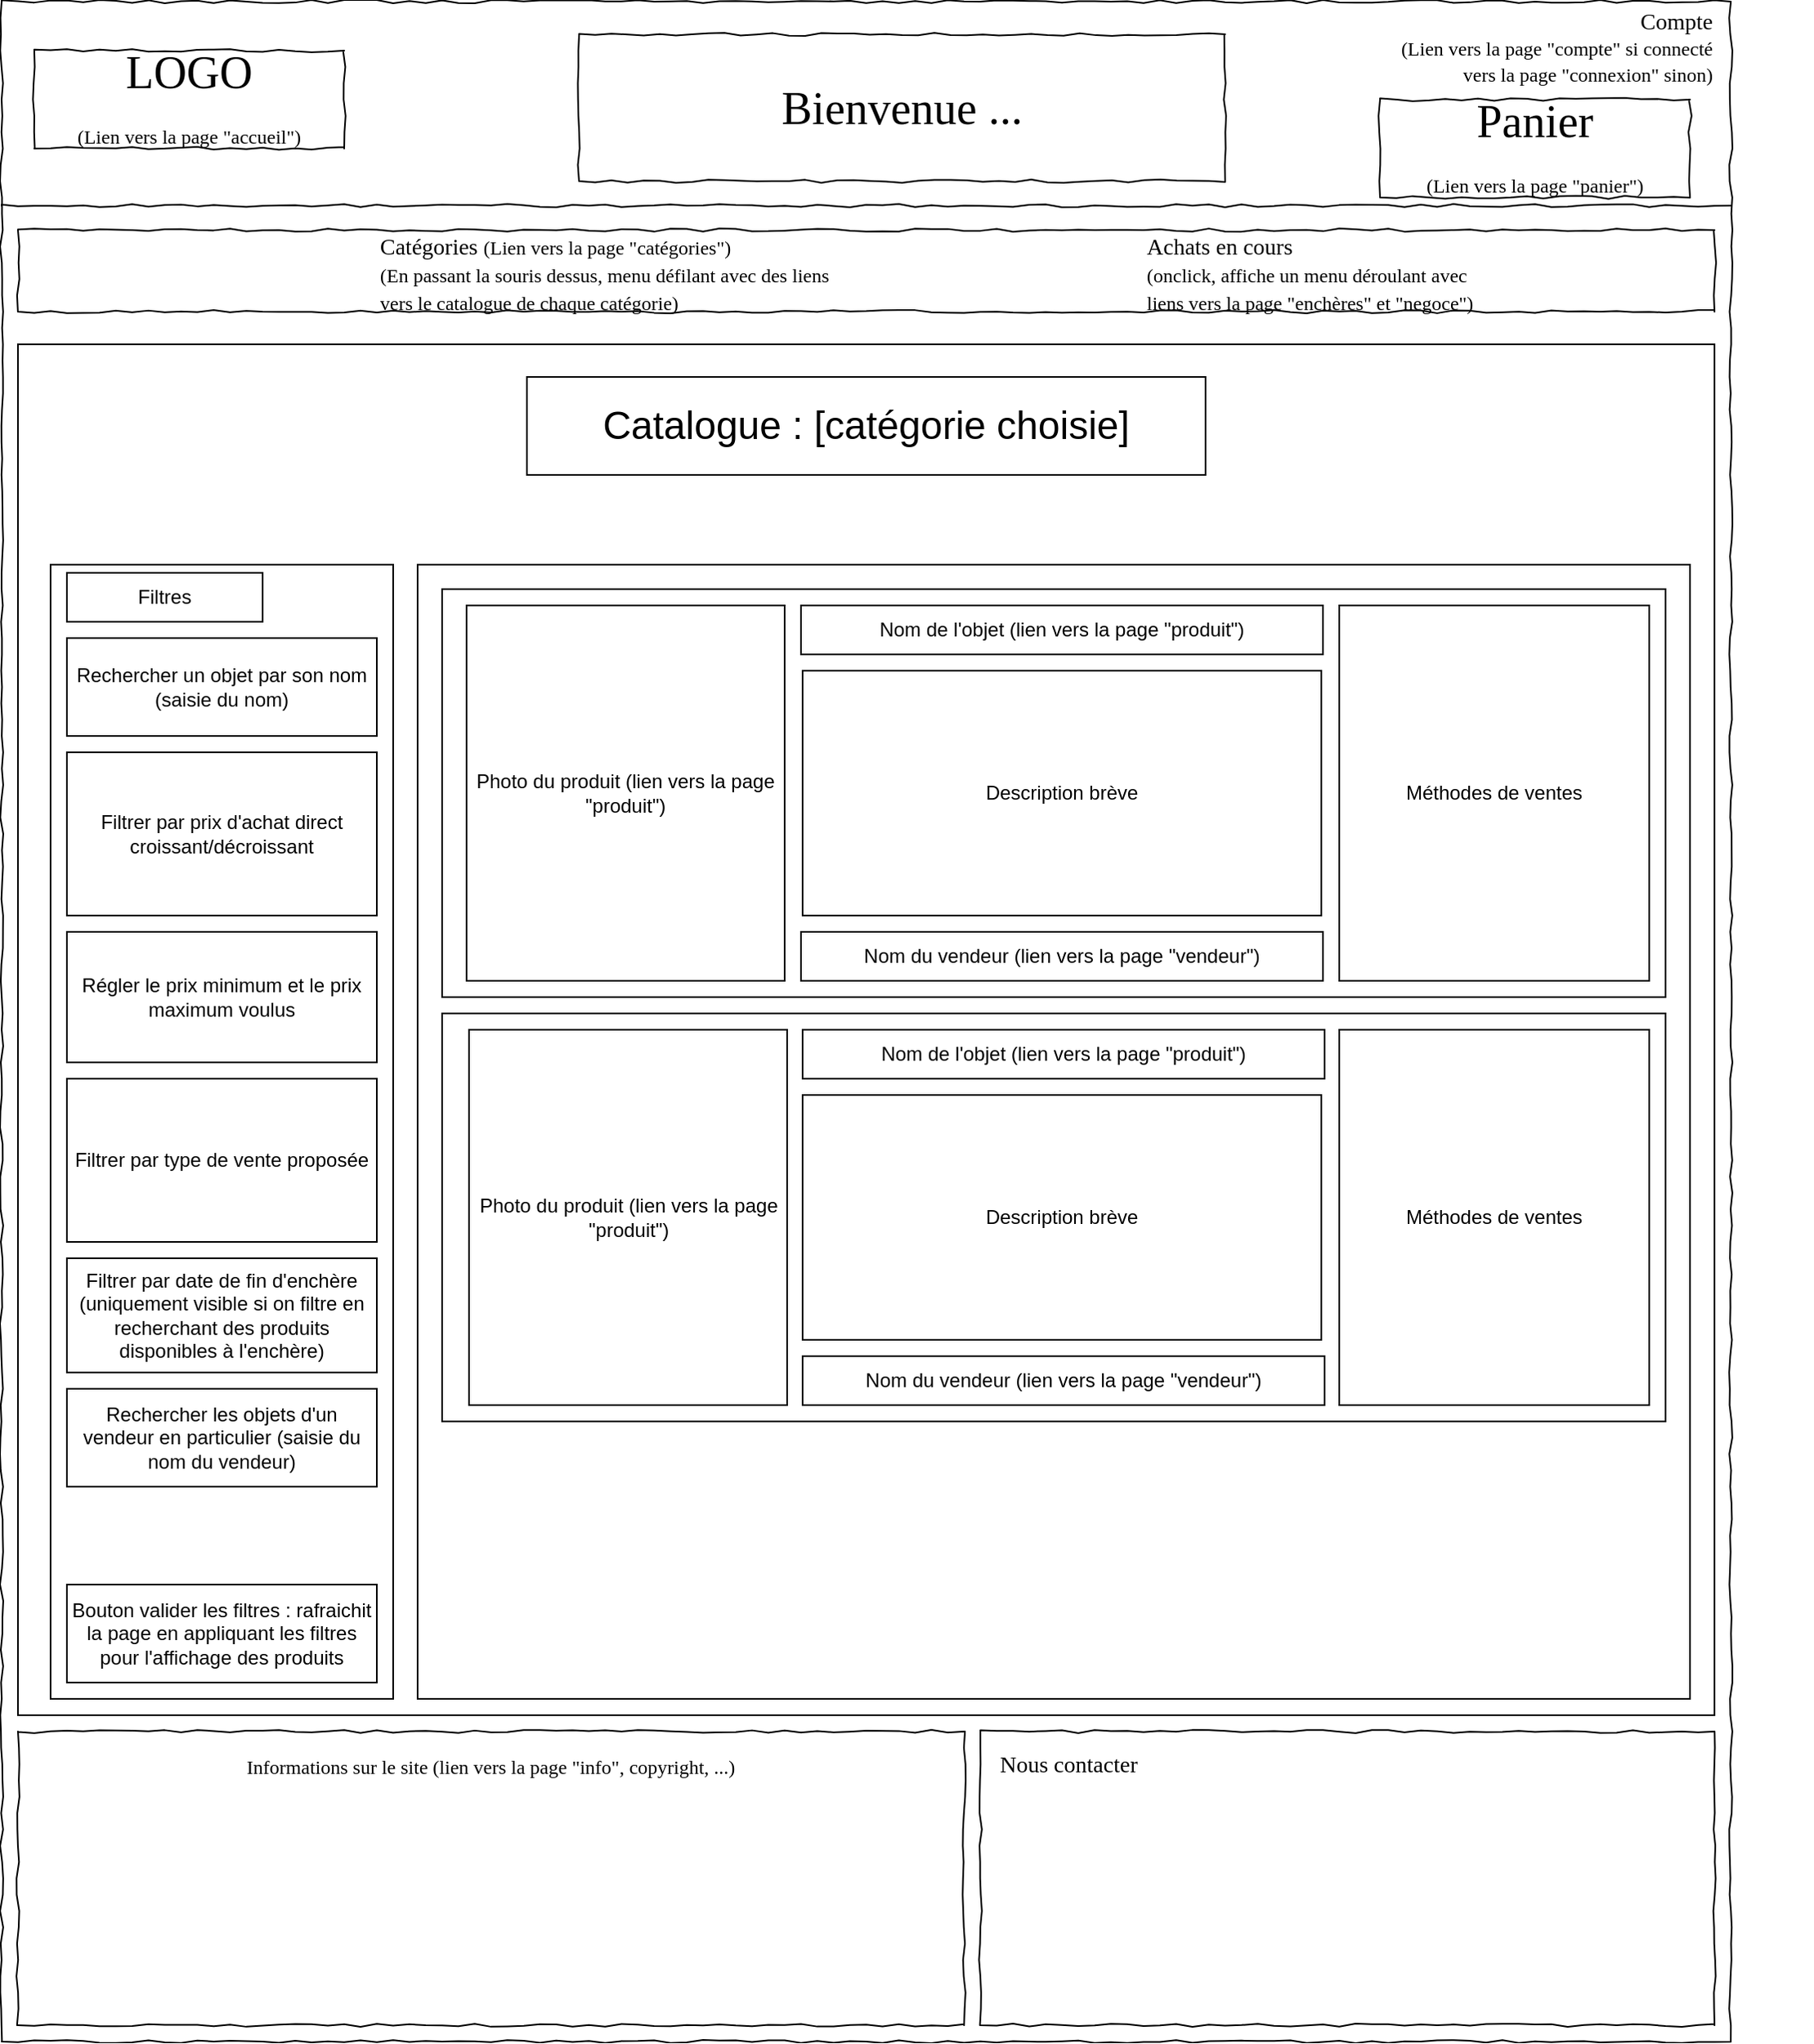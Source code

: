<mxfile version="12.9.12" type="device"><diagram name="Page-1" id="03018318-947c-dd8e-b7a3-06fadd420f32"><mxGraphModel dx="2370" dy="1277" grid="1" gridSize="10" guides="1" tooltips="1" connect="1" arrows="1" fold="1" page="1" pageScale="1" pageWidth="1150" pageHeight="1300" background="#ffffff" math="0" shadow="0"><root><mxCell id="0"/><mxCell id="1" parent="0"/><mxCell id="677b7b8949515195-1" value="" style="whiteSpace=wrap;html=1;rounded=0;shadow=0;labelBackgroundColor=none;strokeColor=#000000;strokeWidth=1;fillColor=none;fontFamily=Verdana;fontSize=12;fontColor=#000000;align=left;comic=1;labelPosition=right;verticalLabelPosition=middle;verticalAlign=middle;" parent="1" vertex="1"><mxGeometry x="20" y="20" width="1060" height="1250" as="geometry"/></mxCell><mxCell id="677b7b8949515195-2" value="LOGO&lt;br style=&quot;font-size: 12px&quot;&gt;&lt;span style=&quot;font-size: 12px&quot;&gt;(Lien vers la page &quot;accueil&quot;)&lt;/span&gt;" style="whiteSpace=wrap;html=1;rounded=0;shadow=0;labelBackgroundColor=none;strokeWidth=1;fontFamily=Verdana;fontSize=28;align=center;comic=1;" parent="1" vertex="1"><mxGeometry x="40" y="50" width="190" height="60" as="geometry"/></mxCell><mxCell id="677b7b8949515195-7" value="&lt;span style=&quot;text-align: right&quot;&gt;Compte&lt;/span&gt;&lt;br style=&quot;text-align: right ; font-size: 12px&quot;&gt;&lt;span style=&quot;font-size: 12px&quot;&gt;(Lien vers la page &quot;compte&quot; si connecté&lt;br&gt;&lt;div&gt;&lt;span&gt;vers la page &quot;connexion&quot; sinon)&lt;/span&gt;&lt;/div&gt;&lt;/span&gt;" style="text;html=1;points=[];align=right;verticalAlign=middle;spacingTop=-4;fontSize=14;fontFamily=Verdana;labelPosition=left;verticalLabelPosition=middle;" parent="1" vertex="1"><mxGeometry x="1070" y="40" width="60" height="20" as="geometry"/></mxCell><mxCell id="677b7b8949515195-9" value="" style="line;strokeWidth=1;html=1;rounded=0;shadow=0;labelBackgroundColor=none;fillColor=none;fontFamily=Verdana;fontSize=14;fontColor=#000000;align=center;comic=1;" parent="1" vertex="1"><mxGeometry x="20" y="140" width="1060" height="10" as="geometry"/></mxCell><mxCell id="677b7b8949515195-10" value="" style="whiteSpace=wrap;html=1;rounded=0;shadow=0;labelBackgroundColor=none;strokeWidth=1;fillColor=none;fontFamily=Verdana;fontSize=12;align=center;comic=1;" parent="1" vertex="1"><mxGeometry x="30" y="160" width="1040" height="50" as="geometry"/></mxCell><mxCell id="677b7b8949515195-11" value="Catégories&amp;nbsp;&lt;span style=&quot;font-size: 12px&quot;&gt;(Lien vers la page &quot;catégories&quot;)&lt;br&gt;(En passant la souris dessus, menu défilant avec des liens&amp;nbsp;&lt;br&gt;vers le catalogue de chaque catégorie)&lt;/span&gt;" style="text;html=1;points=[];align=left;verticalAlign=top;spacingTop=-4;fontSize=14;fontFamily=Verdana" parent="1" vertex="1"><mxGeometry x="250" y="160" width="60" height="20" as="geometry"/></mxCell><mxCell id="677b7b8949515195-12" value="Achats en cours&lt;br style=&quot;font-size: 12px&quot;&gt;&lt;span style=&quot;font-size: 12px&quot;&gt;(onclick, affiche un menu déroulant avec&lt;br&gt;liens vers la page &quot;enchères&quot; et &quot;negoce&quot;)&lt;/span&gt;" style="text;html=1;points=[];align=left;verticalAlign=top;spacingTop=-4;fontSize=14;fontFamily=Verdana" parent="1" vertex="1"><mxGeometry x="720" y="160" width="60" height="20" as="geometry"/></mxCell><mxCell id="677b7b8949515195-15" value="&lt;div style=&quot;text-align: justify&quot;&gt;Informations sur le site (lien vers la page &quot;info&quot;, copyright, ...)&lt;br&gt;&lt;/div&gt;" style="whiteSpace=wrap;html=1;rounded=0;shadow=0;labelBackgroundColor=none;strokeWidth=1;fillColor=none;fontFamily=Verdana;fontSize=12;align=center;verticalAlign=top;spacing=10;comic=1;" parent="1" vertex="1"><mxGeometry x="30" y="1080" width="580" height="180" as="geometry"/></mxCell><mxCell id="677b7b8949515195-16" value="" style="verticalLabelPosition=bottom;shadow=0;dashed=0;align=center;html=1;verticalAlign=top;strokeWidth=1;shape=mxgraph.mockup.graphics.simpleIcon;strokeColor=#999999;rounded=0;labelBackgroundColor=none;fontFamily=Verdana;fontSize=14;fontColor=#000000;comic=1;" parent="1" vertex="1"><mxGeometry x="30" y="230" width="1040" height="660" as="geometry"/></mxCell><mxCell id="677b7b8949515195-26" value="" style="whiteSpace=wrap;html=1;rounded=0;shadow=0;labelBackgroundColor=none;strokeWidth=1;fillColor=none;fontFamily=Verdana;fontSize=12;align=center;comic=1;" parent="1" vertex="1"><mxGeometry x="620" y="1080" width="450" height="180" as="geometry"/></mxCell><mxCell id="677b7b8949515195-42" value="Nous contacter" style="text;html=1;points=[];align=left;verticalAlign=top;spacingTop=-4;fontSize=14;fontFamily=Verdana" parent="1" vertex="1"><mxGeometry x="630" y="1090" width="170" height="20" as="geometry"/></mxCell><mxCell id="Vz2qVGnKAH75r2qcj9Pt-2" value="Panier&lt;br style=&quot;font-size: 12px&quot;&gt;&lt;span style=&quot;font-size: 12px&quot;&gt;(Lien vers la page &quot;panier&quot;)&lt;/span&gt;" style="whiteSpace=wrap;html=1;rounded=0;shadow=0;labelBackgroundColor=none;strokeWidth=1;fontFamily=Verdana;fontSize=28;align=center;comic=1;" parent="1" vertex="1"><mxGeometry x="865" y="80" width="190" height="60" as="geometry"/></mxCell><mxCell id="Vz2qVGnKAH75r2qcj9Pt-3" value="Bienvenue ..." style="whiteSpace=wrap;html=1;rounded=0;shadow=0;labelBackgroundColor=none;strokeWidth=1;fontFamily=Verdana;fontSize=28;align=center;comic=1;" parent="1" vertex="1"><mxGeometry x="374" y="40" width="396" height="90" as="geometry"/></mxCell><mxCell id="mZkzlMM12Zf5xD6gkZOy-1" value="" style="rounded=0;whiteSpace=wrap;html=1;" parent="1" vertex="1"><mxGeometry x="30" y="230" width="1040" height="840" as="geometry"/></mxCell><mxCell id="mZkzlMM12Zf5xD6gkZOy-11" value="&lt;font style=&quot;font-size: 24px&quot;&gt;Catalogue : [catégorie choisie]&lt;/font&gt;" style="rounded=0;whiteSpace=wrap;html=1;" parent="1" vertex="1"><mxGeometry x="342" y="250" width="416" height="60" as="geometry"/></mxCell><mxCell id="mZkzlMM12Zf5xD6gkZOy-12" value="" style="rounded=0;whiteSpace=wrap;html=1;" parent="1" vertex="1"><mxGeometry x="50" y="365" width="210" height="695" as="geometry"/></mxCell><mxCell id="mZkzlMM12Zf5xD6gkZOy-13" value="" style="rounded=0;whiteSpace=wrap;html=1;" parent="1" vertex="1"><mxGeometry x="275" y="365" width="780" height="695" as="geometry"/></mxCell><mxCell id="mZkzlMM12Zf5xD6gkZOy-14" value="Filtrer par prix d'achat direct croissant/décroissant" style="rounded=0;whiteSpace=wrap;html=1;" parent="1" vertex="1"><mxGeometry x="60" y="480" width="190" height="100" as="geometry"/></mxCell><mxCell id="mZkzlMM12Zf5xD6gkZOy-15" value="Filtres" style="rounded=0;whiteSpace=wrap;html=1;" parent="1" vertex="1"><mxGeometry x="60" y="370" width="120" height="30" as="geometry"/></mxCell><mxCell id="mZkzlMM12Zf5xD6gkZOy-16" value="Rechercher un objet par son nom (saisie du nom)" style="rounded=0;whiteSpace=wrap;html=1;" parent="1" vertex="1"><mxGeometry x="60" y="410" width="190" height="60" as="geometry"/></mxCell><mxCell id="mZkzlMM12Zf5xD6gkZOy-18" value="Bouton valider les filtres : rafraichit la page en appliquant les filtres pour l'affichage des produits" style="rounded=0;whiteSpace=wrap;html=1;" parent="1" vertex="1"><mxGeometry x="60" y="990" width="190" height="60" as="geometry"/></mxCell><mxCell id="mZkzlMM12Zf5xD6gkZOy-19" value="Filtrer par type de vente proposée" style="rounded=0;whiteSpace=wrap;html=1;" parent="1" vertex="1"><mxGeometry x="60" y="680" width="190" height="100" as="geometry"/></mxCell><mxCell id="mZkzlMM12Zf5xD6gkZOy-20" value="Filtrer par date de fin d'enchère (uniquement visible si on filtre en recherchant des produits disponibles à l'enchère)" style="rounded=0;whiteSpace=wrap;html=1;" parent="1" vertex="1"><mxGeometry x="60" y="790" width="190" height="70" as="geometry"/></mxCell><mxCell id="mZkzlMM12Zf5xD6gkZOy-21" value="Rechercher les objets d'un vendeur en particulier (saisie du nom du vendeur)" style="rounded=0;whiteSpace=wrap;html=1;" parent="1" vertex="1"><mxGeometry x="60" y="870" width="190" height="60" as="geometry"/></mxCell><mxCell id="mZkzlMM12Zf5xD6gkZOy-22" value="Régler le prix minimum et le prix maximum voulus" style="rounded=0;whiteSpace=wrap;html=1;" parent="1" vertex="1"><mxGeometry x="60" y="590" width="190" height="80" as="geometry"/></mxCell><mxCell id="mZkzlMM12Zf5xD6gkZOy-23" value="" style="rounded=0;whiteSpace=wrap;html=1;" parent="1" vertex="1"><mxGeometry x="290" y="380" width="750" height="250" as="geometry"/></mxCell><mxCell id="mZkzlMM12Zf5xD6gkZOy-24" value="Photo du produit (lien vers la page &quot;produit&quot;)" style="rounded=0;whiteSpace=wrap;html=1;" parent="1" vertex="1"><mxGeometry x="305" y="390" width="195" height="230" as="geometry"/></mxCell><mxCell id="mZkzlMM12Zf5xD6gkZOy-25" value="Nom de l'objet (lien vers la page &quot;produit&quot;)" style="rounded=0;whiteSpace=wrap;html=1;" parent="1" vertex="1"><mxGeometry x="510" y="390" width="320" height="30" as="geometry"/></mxCell><mxCell id="mZkzlMM12Zf5xD6gkZOy-26" value="Description brève" style="rounded=0;whiteSpace=wrap;html=1;" parent="1" vertex="1"><mxGeometry x="511" y="430" width="318" height="150" as="geometry"/></mxCell><mxCell id="mZkzlMM12Zf5xD6gkZOy-27" value="Méthodes de ventes" style="rounded=0;whiteSpace=wrap;html=1;" parent="1" vertex="1"><mxGeometry x="840" y="390" width="190" height="230" as="geometry"/></mxCell><mxCell id="mZkzlMM12Zf5xD6gkZOy-28" value="Nom du vendeur (lien vers la page &quot;vendeur&quot;)" style="rounded=0;whiteSpace=wrap;html=1;" parent="1" vertex="1"><mxGeometry x="510" y="590" width="320" height="30" as="geometry"/></mxCell><mxCell id="mZkzlMM12Zf5xD6gkZOy-29" value="" style="rounded=0;whiteSpace=wrap;html=1;" parent="1" vertex="1"><mxGeometry x="290" y="640" width="750" height="250" as="geometry"/></mxCell><mxCell id="mZkzlMM12Zf5xD6gkZOy-30" value="Photo du produit (lien vers la page &quot;produit&quot;)" style="rounded=0;whiteSpace=wrap;html=1;" parent="1" vertex="1"><mxGeometry x="306.5" y="650" width="195" height="230" as="geometry"/></mxCell><mxCell id="mZkzlMM12Zf5xD6gkZOy-31" value="Nom de l'objet (lien vers la page &quot;produit&quot;)" style="rounded=0;whiteSpace=wrap;html=1;" parent="1" vertex="1"><mxGeometry x="511" y="650" width="320" height="30" as="geometry"/></mxCell><mxCell id="mZkzlMM12Zf5xD6gkZOy-32" value="Description brève" style="rounded=0;whiteSpace=wrap;html=1;" parent="1" vertex="1"><mxGeometry x="511" y="690" width="318" height="150" as="geometry"/></mxCell><mxCell id="mZkzlMM12Zf5xD6gkZOy-33" value="Nom du vendeur (lien vers la page &quot;vendeur&quot;)" style="rounded=0;whiteSpace=wrap;html=1;" parent="1" vertex="1"><mxGeometry x="511" y="850" width="320" height="30" as="geometry"/></mxCell><mxCell id="mZkzlMM12Zf5xD6gkZOy-34" value="Méthodes de ventes" style="rounded=0;whiteSpace=wrap;html=1;" parent="1" vertex="1"><mxGeometry x="840" y="650" width="190" height="230" as="geometry"/></mxCell></root></mxGraphModel></diagram></mxfile>